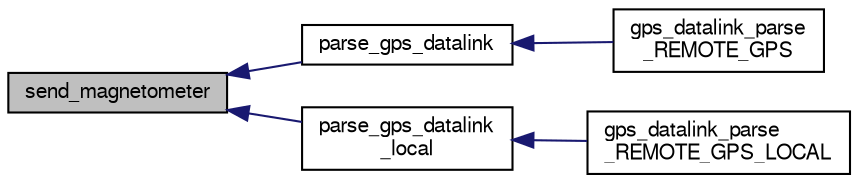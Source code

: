 digraph "send_magnetometer"
{
  edge [fontname="FreeSans",fontsize="10",labelfontname="FreeSans",labelfontsize="10"];
  node [fontname="FreeSans",fontsize="10",shape=record];
  rankdir="LR";
  Node1 [label="send_magnetometer",height=0.2,width=0.4,color="black", fillcolor="grey75", style="filled", fontcolor="black"];
  Node1 -> Node2 [dir="back",color="midnightblue",fontsize="10",style="solid",fontname="FreeSans"];
  Node2 [label="parse_gps_datalink",height=0.2,width=0.4,color="black", fillcolor="white", style="filled",URL="$gps__datalink_8c.html#acf0d0a2f2aabd5cd4c83a13af96466f3",tooltip="Parse the REMOTE_GPS datalink packet. "];
  Node2 -> Node3 [dir="back",color="midnightblue",fontsize="10",style="solid",fontname="FreeSans"];
  Node3 [label="gps_datalink_parse\l_REMOTE_GPS",height=0.2,width=0.4,color="black", fillcolor="white", style="filled",URL="$gps__datalink_8h.html#a217a35f230e3154843b789ea864ac86c"];
  Node1 -> Node4 [dir="back",color="midnightblue",fontsize="10",style="solid",fontname="FreeSans"];
  Node4 [label="parse_gps_datalink\l_local",height=0.2,width=0.4,color="black", fillcolor="white", style="filled",URL="$gps__datalink_8c.html#a32ff35ad73d20aa133b2d6d93778f422",tooltip="Parse the REMOTE_GPS_LOCAL datalink packet. "];
  Node4 -> Node5 [dir="back",color="midnightblue",fontsize="10",style="solid",fontname="FreeSans"];
  Node5 [label="gps_datalink_parse\l_REMOTE_GPS_LOCAL",height=0.2,width=0.4,color="black", fillcolor="white", style="filled",URL="$gps__datalink_8h.html#a22e6a1eebb70356993012b6353da9cc2"];
}
